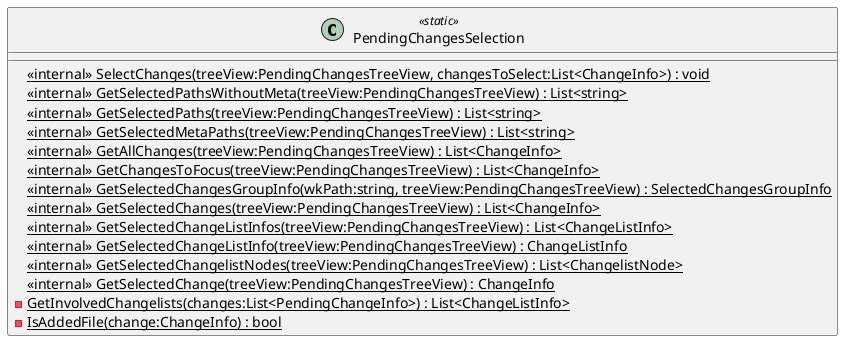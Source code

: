 @startuml
class PendingChangesSelection <<static>> {
    <<internal>> {static} SelectChanges(treeView:PendingChangesTreeView, changesToSelect:List<ChangeInfo>) : void
    <<internal>> {static} GetSelectedPathsWithoutMeta(treeView:PendingChangesTreeView) : List<string>
    <<internal>> {static} GetSelectedPaths(treeView:PendingChangesTreeView) : List<string>
    <<internal>> {static} GetSelectedMetaPaths(treeView:PendingChangesTreeView) : List<string>
    <<internal>> {static} GetAllChanges(treeView:PendingChangesTreeView) : List<ChangeInfo>
    <<internal>> {static} GetChangesToFocus(treeView:PendingChangesTreeView) : List<ChangeInfo>
    <<internal>> {static} GetSelectedChangesGroupInfo(wkPath:string, treeView:PendingChangesTreeView) : SelectedChangesGroupInfo
    <<internal>> {static} GetSelectedChanges(treeView:PendingChangesTreeView) : List<ChangeInfo>
    <<internal>> {static} GetSelectedChangeListInfos(treeView:PendingChangesTreeView) : List<ChangeListInfo>
    <<internal>> {static} GetSelectedChangeListInfo(treeView:PendingChangesTreeView) : ChangeListInfo
    <<internal>> {static} GetSelectedChangelistNodes(treeView:PendingChangesTreeView) : List<ChangelistNode>
    <<internal>> {static} GetSelectedChange(treeView:PendingChangesTreeView) : ChangeInfo
    {static} - GetInvolvedChangelists(changes:List<PendingChangeInfo>) : List<ChangeListInfo>
    {static} - IsAddedFile(change:ChangeInfo) : bool
}
@enduml
